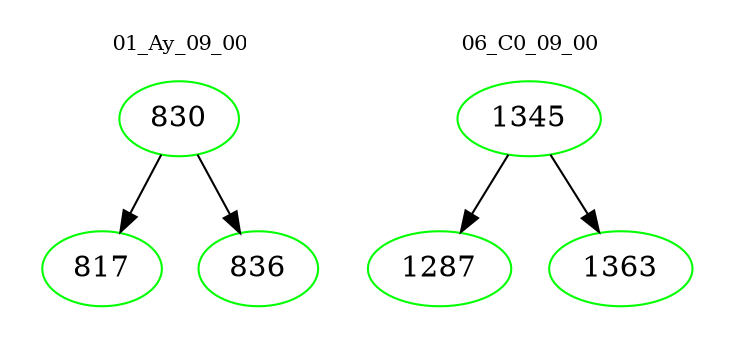 digraph{
subgraph cluster_0 {
color = white
label = "01_Ay_09_00";
fontsize=10;
T0_830 [label="830", color="green"]
T0_830 -> T0_817 [color="black"]
T0_817 [label="817", color="green"]
T0_830 -> T0_836 [color="black"]
T0_836 [label="836", color="green"]
}
subgraph cluster_1 {
color = white
label = "06_C0_09_00";
fontsize=10;
T1_1345 [label="1345", color="green"]
T1_1345 -> T1_1287 [color="black"]
T1_1287 [label="1287", color="green"]
T1_1345 -> T1_1363 [color="black"]
T1_1363 [label="1363", color="green"]
}
}
